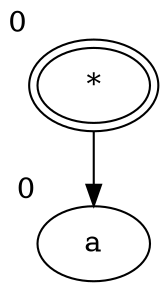digraph {
  94050381463840[label="*" xlabel="0" peripheries="2"]
  94050381463760[label="a" xlabel="0" peripheries="1"]
  94050381463840  ->  94050381463760
}
